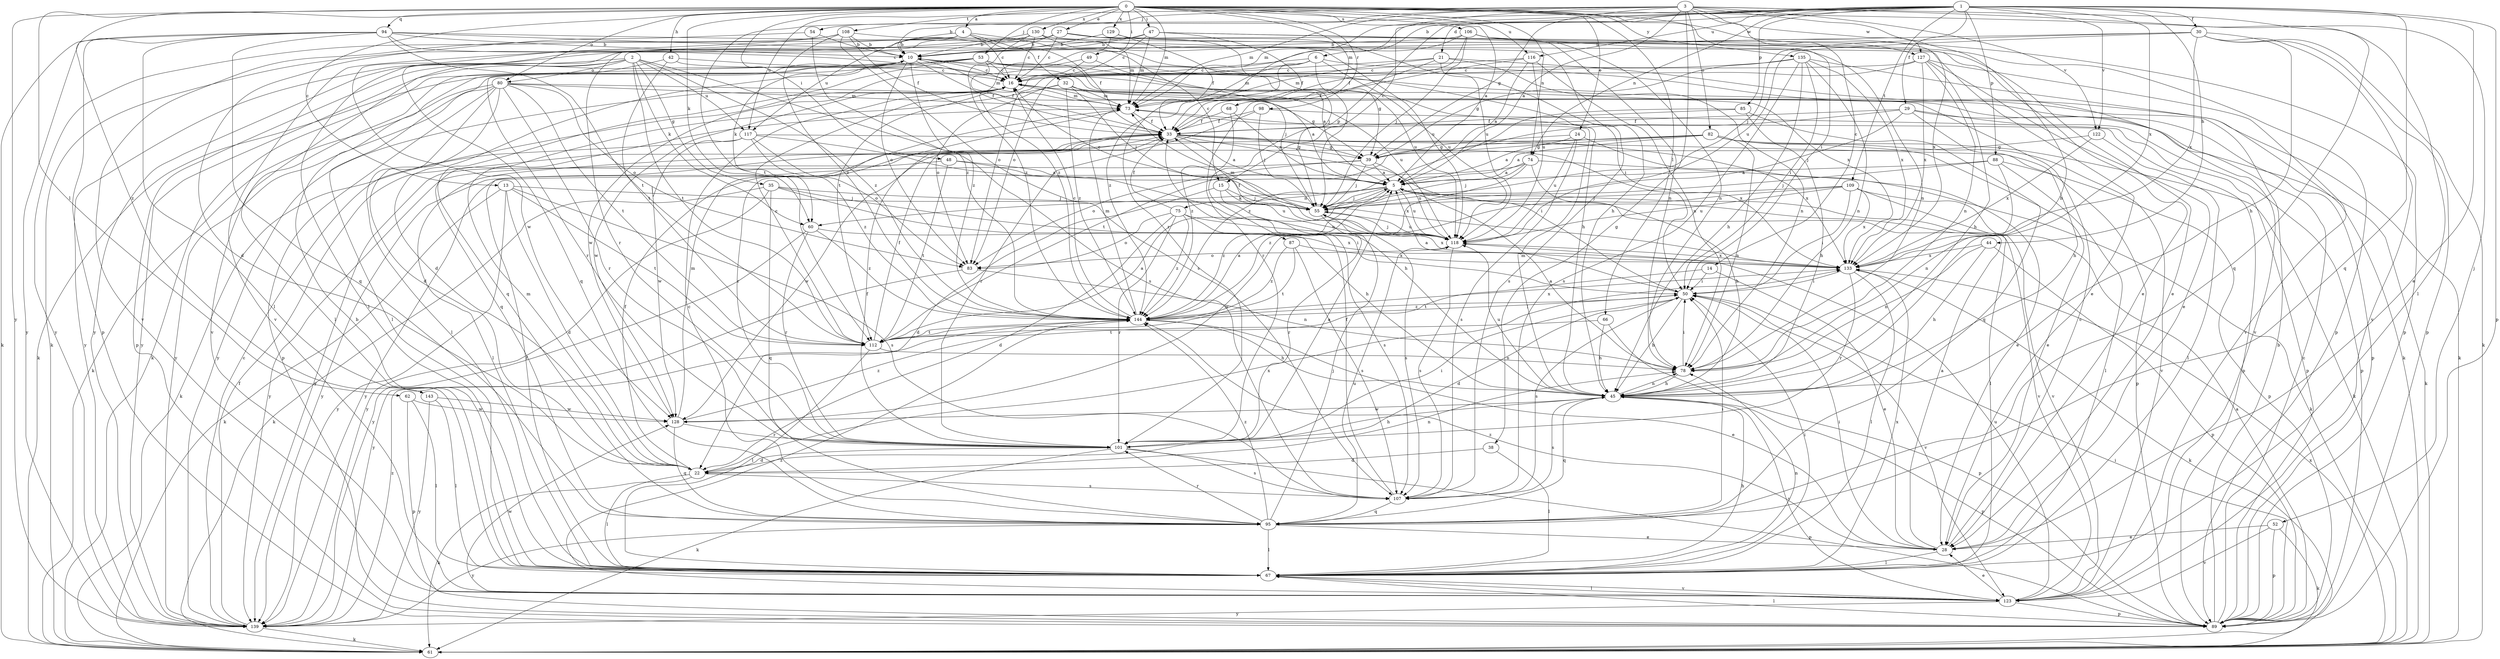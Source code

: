 strict digraph  {
0;
1;
2;
3;
4;
5;
6;
10;
13;
14;
15;
16;
21;
22;
24;
27;
28;
29;
30;
32;
33;
35;
38;
39;
42;
44;
45;
47;
48;
49;
50;
52;
53;
54;
55;
60;
61;
62;
66;
67;
68;
73;
74;
75;
78;
80;
82;
83;
85;
87;
88;
89;
94;
95;
98;
101;
106;
107;
108;
109;
112;
116;
117;
118;
122;
123;
127;
128;
129;
130;
133;
135;
139;
143;
144;
0 -> 4  [label=a];
0 -> 5  [label=a];
0 -> 13  [label=c];
0 -> 24  [label=e];
0 -> 27  [label=e];
0 -> 42  [label=h];
0 -> 47  [label=i];
0 -> 48  [label=i];
0 -> 49  [label=i];
0 -> 50  [label=i];
0 -> 52  [label=j];
0 -> 53  [label=j];
0 -> 60  [label=k];
0 -> 62  [label=l];
0 -> 66  [label=l];
0 -> 68  [label=m];
0 -> 73  [label=m];
0 -> 74  [label=n];
0 -> 80  [label=o];
0 -> 94  [label=q];
0 -> 98  [label=r];
0 -> 106  [label=s];
0 -> 108  [label=t];
0 -> 116  [label=u];
0 -> 127  [label=w];
0 -> 129  [label=x];
0 -> 130  [label=x];
0 -> 135  [label=y];
0 -> 139  [label=y];
0 -> 143  [label=z];
1 -> 6  [label=b];
1 -> 21  [label=d];
1 -> 28  [label=e];
1 -> 29  [label=f];
1 -> 30  [label=f];
1 -> 44  [label=h];
1 -> 73  [label=m];
1 -> 74  [label=n];
1 -> 85  [label=p];
1 -> 87  [label=p];
1 -> 88  [label=p];
1 -> 89  [label=p];
1 -> 95  [label=q];
1 -> 101  [label=r];
1 -> 109  [label=t];
1 -> 112  [label=t];
1 -> 116  [label=u];
1 -> 122  [label=v];
1 -> 133  [label=x];
2 -> 35  [label=g];
2 -> 60  [label=k];
2 -> 67  [label=l];
2 -> 80  [label=o];
2 -> 89  [label=p];
2 -> 107  [label=s];
2 -> 112  [label=t];
2 -> 117  [label=u];
2 -> 139  [label=y];
2 -> 144  [label=z];
3 -> 5  [label=a];
3 -> 10  [label=b];
3 -> 14  [label=c];
3 -> 15  [label=c];
3 -> 38  [label=g];
3 -> 39  [label=g];
3 -> 45  [label=h];
3 -> 54  [label=j];
3 -> 67  [label=l];
3 -> 73  [label=m];
3 -> 82  [label=o];
3 -> 95  [label=q];
3 -> 117  [label=u];
3 -> 122  [label=v];
3 -> 127  [label=w];
4 -> 10  [label=b];
4 -> 15  [label=c];
4 -> 16  [label=c];
4 -> 32  [label=f];
4 -> 33  [label=f];
4 -> 101  [label=r];
4 -> 117  [label=u];
4 -> 139  [label=y];
5 -> 55  [label=j];
5 -> 60  [label=k];
5 -> 75  [label=n];
5 -> 118  [label=u];
5 -> 123  [label=v];
5 -> 144  [label=z];
6 -> 16  [label=c];
6 -> 39  [label=g];
6 -> 73  [label=m];
6 -> 83  [label=o];
6 -> 118  [label=u];
6 -> 123  [label=v];
6 -> 144  [label=z];
10 -> 16  [label=c];
10 -> 33  [label=f];
10 -> 60  [label=k];
10 -> 61  [label=k];
10 -> 73  [label=m];
10 -> 83  [label=o];
10 -> 118  [label=u];
10 -> 123  [label=v];
10 -> 139  [label=y];
10 -> 144  [label=z];
13 -> 22  [label=d];
13 -> 55  [label=j];
13 -> 61  [label=k];
13 -> 107  [label=s];
13 -> 112  [label=t];
13 -> 139  [label=y];
14 -> 28  [label=e];
14 -> 50  [label=i];
14 -> 112  [label=t];
15 -> 22  [label=d];
15 -> 55  [label=j];
15 -> 107  [label=s];
15 -> 118  [label=u];
16 -> 73  [label=m];
16 -> 89  [label=p];
16 -> 128  [label=w];
16 -> 139  [label=y];
21 -> 16  [label=c];
21 -> 61  [label=k];
21 -> 73  [label=m];
21 -> 78  [label=n];
21 -> 101  [label=r];
21 -> 107  [label=s];
22 -> 33  [label=f];
22 -> 61  [label=k];
22 -> 67  [label=l];
22 -> 73  [label=m];
22 -> 78  [label=n];
22 -> 107  [label=s];
22 -> 133  [label=x];
24 -> 5  [label=a];
24 -> 39  [label=g];
24 -> 107  [label=s];
24 -> 118  [label=u];
24 -> 133  [label=x];
27 -> 10  [label=b];
27 -> 16  [label=c];
27 -> 55  [label=j];
27 -> 67  [label=l];
27 -> 78  [label=n];
27 -> 95  [label=q];
27 -> 118  [label=u];
28 -> 5  [label=a];
28 -> 16  [label=c];
28 -> 50  [label=i];
28 -> 67  [label=l];
28 -> 144  [label=z];
29 -> 33  [label=f];
29 -> 45  [label=h];
29 -> 55  [label=j];
29 -> 61  [label=k];
29 -> 89  [label=p];
29 -> 112  [label=t];
30 -> 10  [label=b];
30 -> 45  [label=h];
30 -> 55  [label=j];
30 -> 61  [label=k];
30 -> 89  [label=p];
30 -> 118  [label=u];
30 -> 123  [label=v];
30 -> 133  [label=x];
32 -> 5  [label=a];
32 -> 55  [label=j];
32 -> 73  [label=m];
32 -> 83  [label=o];
32 -> 95  [label=q];
32 -> 118  [label=u];
32 -> 144  [label=z];
33 -> 5  [label=a];
33 -> 28  [label=e];
33 -> 39  [label=g];
33 -> 50  [label=i];
33 -> 67  [label=l];
33 -> 89  [label=p];
33 -> 133  [label=x];
35 -> 45  [label=h];
35 -> 50  [label=i];
35 -> 55  [label=j];
35 -> 61  [label=k];
35 -> 95  [label=q];
35 -> 139  [label=y];
38 -> 22  [label=d];
38 -> 67  [label=l];
39 -> 5  [label=a];
39 -> 55  [label=j];
39 -> 83  [label=o];
39 -> 118  [label=u];
39 -> 139  [label=y];
42 -> 16  [label=c];
42 -> 101  [label=r];
42 -> 112  [label=t];
42 -> 133  [label=x];
44 -> 45  [label=h];
44 -> 78  [label=n];
44 -> 89  [label=p];
44 -> 133  [label=x];
45 -> 73  [label=m];
45 -> 78  [label=n];
45 -> 89  [label=p];
45 -> 95  [label=q];
45 -> 107  [label=s];
45 -> 118  [label=u];
45 -> 123  [label=v];
45 -> 128  [label=w];
47 -> 10  [label=b];
47 -> 16  [label=c];
47 -> 33  [label=f];
47 -> 73  [label=m];
47 -> 78  [label=n];
47 -> 89  [label=p];
47 -> 139  [label=y];
48 -> 5  [label=a];
48 -> 112  [label=t];
48 -> 133  [label=x];
48 -> 139  [label=y];
49 -> 16  [label=c];
49 -> 55  [label=j];
49 -> 128  [label=w];
50 -> 5  [label=a];
50 -> 22  [label=d];
50 -> 45  [label=h];
50 -> 107  [label=s];
50 -> 123  [label=v];
50 -> 144  [label=z];
52 -> 28  [label=e];
52 -> 61  [label=k];
52 -> 89  [label=p];
52 -> 123  [label=v];
53 -> 5  [label=a];
53 -> 16  [label=c];
53 -> 22  [label=d];
53 -> 33  [label=f];
53 -> 45  [label=h];
53 -> 50  [label=i];
53 -> 61  [label=k];
53 -> 67  [label=l];
53 -> 95  [label=q];
54 -> 10  [label=b];
54 -> 22  [label=d];
54 -> 144  [label=z];
55 -> 16  [label=c];
55 -> 101  [label=r];
55 -> 107  [label=s];
55 -> 118  [label=u];
60 -> 101  [label=r];
60 -> 133  [label=x];
60 -> 139  [label=y];
60 -> 144  [label=z];
61 -> 133  [label=x];
62 -> 67  [label=l];
62 -> 89  [label=p];
62 -> 128  [label=w];
66 -> 45  [label=h];
66 -> 89  [label=p];
66 -> 112  [label=t];
67 -> 10  [label=b];
67 -> 33  [label=f];
67 -> 45  [label=h];
67 -> 50  [label=i];
67 -> 78  [label=n];
67 -> 123  [label=v];
67 -> 133  [label=x];
68 -> 5  [label=a];
68 -> 33  [label=f];
68 -> 144  [label=z];
73 -> 33  [label=f];
73 -> 89  [label=p];
73 -> 101  [label=r];
74 -> 5  [label=a];
74 -> 45  [label=h];
74 -> 55  [label=j];
74 -> 61  [label=k];
74 -> 139  [label=y];
74 -> 144  [label=z];
75 -> 22  [label=d];
75 -> 33  [label=f];
75 -> 83  [label=o];
75 -> 101  [label=r];
75 -> 118  [label=u];
75 -> 133  [label=x];
75 -> 144  [label=z];
78 -> 5  [label=a];
78 -> 45  [label=h];
78 -> 50  [label=i];
80 -> 22  [label=d];
80 -> 39  [label=g];
80 -> 61  [label=k];
80 -> 67  [label=l];
80 -> 73  [label=m];
80 -> 83  [label=o];
80 -> 89  [label=p];
80 -> 101  [label=r];
80 -> 112  [label=t];
80 -> 139  [label=y];
82 -> 5  [label=a];
82 -> 28  [label=e];
82 -> 39  [label=g];
82 -> 61  [label=k];
82 -> 78  [label=n];
82 -> 123  [label=v];
82 -> 128  [label=w];
82 -> 139  [label=y];
83 -> 78  [label=n];
83 -> 139  [label=y];
85 -> 33  [label=f];
85 -> 45  [label=h];
85 -> 95  [label=q];
85 -> 144  [label=z];
87 -> 107  [label=s];
87 -> 112  [label=t];
87 -> 133  [label=x];
87 -> 144  [label=z];
88 -> 5  [label=a];
88 -> 55  [label=j];
88 -> 67  [label=l];
88 -> 78  [label=n];
88 -> 89  [label=p];
89 -> 5  [label=a];
89 -> 10  [label=b];
89 -> 16  [label=c];
89 -> 50  [label=i];
89 -> 67  [label=l];
94 -> 10  [label=b];
94 -> 16  [label=c];
94 -> 28  [label=e];
94 -> 55  [label=j];
94 -> 61  [label=k];
94 -> 67  [label=l];
94 -> 89  [label=p];
94 -> 95  [label=q];
94 -> 112  [label=t];
94 -> 139  [label=y];
95 -> 16  [label=c];
95 -> 28  [label=e];
95 -> 50  [label=i];
95 -> 55  [label=j];
95 -> 67  [label=l];
95 -> 101  [label=r];
95 -> 118  [label=u];
95 -> 139  [label=y];
95 -> 144  [label=z];
98 -> 33  [label=f];
98 -> 55  [label=j];
98 -> 89  [label=p];
98 -> 101  [label=r];
101 -> 5  [label=a];
101 -> 22  [label=d];
101 -> 33  [label=f];
101 -> 45  [label=h];
101 -> 50  [label=i];
101 -> 61  [label=k];
101 -> 89  [label=p];
101 -> 107  [label=s];
106 -> 10  [label=b];
106 -> 33  [label=f];
106 -> 55  [label=j];
106 -> 78  [label=n];
106 -> 89  [label=p];
106 -> 112  [label=t];
106 -> 133  [label=x];
107 -> 33  [label=f];
107 -> 95  [label=q];
108 -> 10  [label=b];
108 -> 33  [label=f];
108 -> 107  [label=s];
108 -> 118  [label=u];
108 -> 123  [label=v];
108 -> 128  [label=w];
108 -> 144  [label=z];
109 -> 50  [label=i];
109 -> 55  [label=j];
109 -> 67  [label=l];
109 -> 118  [label=u];
109 -> 123  [label=v];
109 -> 128  [label=w];
109 -> 133  [label=x];
112 -> 5  [label=a];
112 -> 16  [label=c];
112 -> 33  [label=f];
112 -> 67  [label=l];
112 -> 78  [label=n];
116 -> 5  [label=a];
116 -> 16  [label=c];
116 -> 33  [label=f];
116 -> 78  [label=n];
116 -> 118  [label=u];
117 -> 39  [label=g];
117 -> 45  [label=h];
117 -> 61  [label=k];
117 -> 83  [label=o];
117 -> 128  [label=w];
117 -> 144  [label=z];
118 -> 33  [label=f];
118 -> 55  [label=j];
118 -> 73  [label=m];
118 -> 83  [label=o];
118 -> 107  [label=s];
118 -> 133  [label=x];
122 -> 39  [label=g];
122 -> 67  [label=l];
122 -> 133  [label=x];
123 -> 28  [label=e];
123 -> 67  [label=l];
123 -> 89  [label=p];
123 -> 118  [label=u];
123 -> 128  [label=w];
123 -> 139  [label=y];
123 -> 144  [label=z];
127 -> 16  [label=c];
127 -> 28  [label=e];
127 -> 45  [label=h];
127 -> 78  [label=n];
127 -> 83  [label=o];
127 -> 123  [label=v];
127 -> 133  [label=x];
128 -> 73  [label=m];
128 -> 95  [label=q];
128 -> 101  [label=r];
128 -> 144  [label=z];
129 -> 10  [label=b];
129 -> 28  [label=e];
129 -> 33  [label=f];
129 -> 144  [label=z];
130 -> 10  [label=b];
130 -> 16  [label=c];
130 -> 28  [label=e];
130 -> 45  [label=h];
130 -> 61  [label=k];
130 -> 73  [label=m];
130 -> 123  [label=v];
130 -> 144  [label=z];
133 -> 50  [label=i];
133 -> 61  [label=k];
133 -> 67  [label=l];
133 -> 101  [label=r];
135 -> 16  [label=c];
135 -> 39  [label=g];
135 -> 45  [label=h];
135 -> 50  [label=i];
135 -> 61  [label=k];
135 -> 78  [label=n];
135 -> 107  [label=s];
135 -> 133  [label=x];
139 -> 16  [label=c];
139 -> 33  [label=f];
139 -> 61  [label=k];
139 -> 144  [label=z];
143 -> 67  [label=l];
143 -> 128  [label=w];
143 -> 139  [label=y];
144 -> 5  [label=a];
144 -> 16  [label=c];
144 -> 28  [label=e];
144 -> 45  [label=h];
144 -> 50  [label=i];
144 -> 73  [label=m];
144 -> 112  [label=t];
144 -> 133  [label=x];
}
